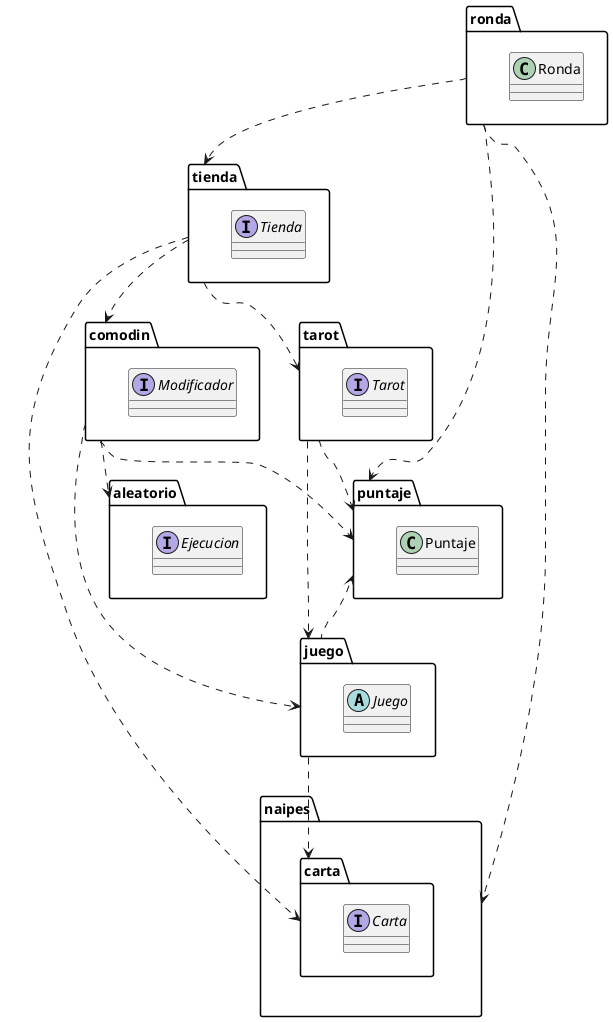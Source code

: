 @startuml


package aleatorio {
    interface Ejecucion
}

package comodin {
    interface Modificador
}


package juego {
    abstract class Juego
}


package naipes {
    package carta {
        interface Carta
    }
}

package puntaje {
    class Puntaje
}

package ronda {
    class Ronda
}

package tarot {
    interface Tarot
}

package tienda {
    interface Tienda
}

ronda ..> puntaje
ronda ..> naipes
ronda ..> tienda

tarot ..> puntaje
tarot ..> juego

comodin ..> aleatorio
comodin ..> juego
comodin ..> puntaje

juego .up.> puntaje
juego ..> carta

tienda ..> comodin
tienda ..> tarot
tienda ..> carta



@enduml
